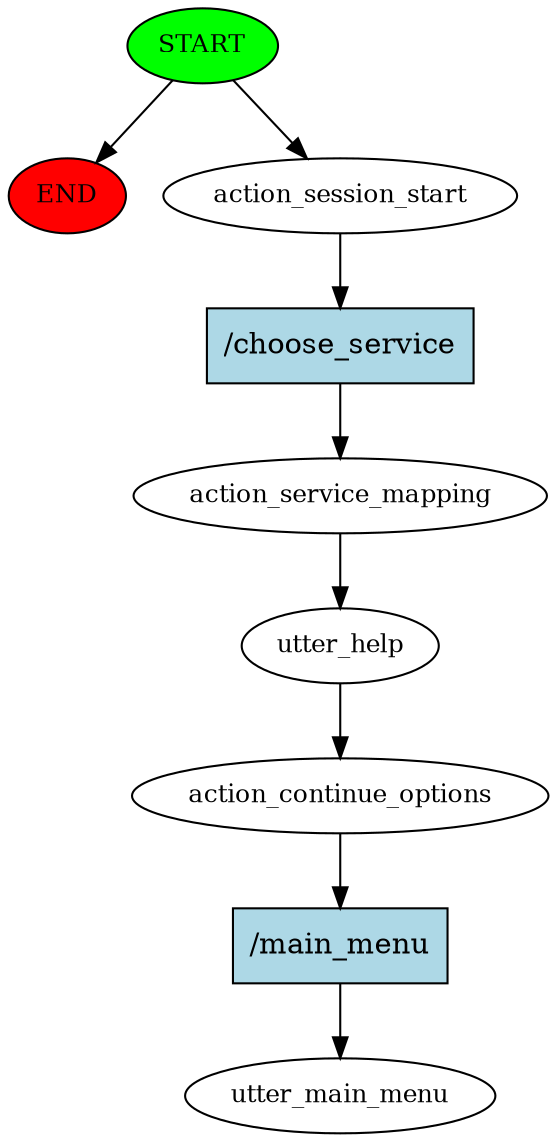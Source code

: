 digraph  {
0 [class="start active", fillcolor=green, fontsize=12, label=START, style=filled];
"-1" [class=end, fillcolor=red, fontsize=12, label=END, style=filled];
1 [class=active, fontsize=12, label=action_session_start];
2 [class=active, fontsize=12, label=action_service_mapping];
3 [class=active, fontsize=12, label=utter_help];
4 [class=active, fontsize=12, label=action_continue_options];
5 [class="dashed active", fontsize=12, label=utter_main_menu];
6 [class="intent active", fillcolor=lightblue, label="/choose_service", shape=rect, style=filled];
7 [class="intent active", fillcolor=lightblue, label="/main_menu", shape=rect, style=filled];
0 -> "-1"  [class="", key=NONE, label=""];
0 -> 1  [class=active, key=NONE, label=""];
1 -> 6  [class=active, key=0];
2 -> 3  [class=active, key=NONE, label=""];
3 -> 4  [class=active, key=NONE, label=""];
4 -> 7  [class=active, key=0];
6 -> 2  [class=active, key=0];
7 -> 5  [class=active, key=0];
}
